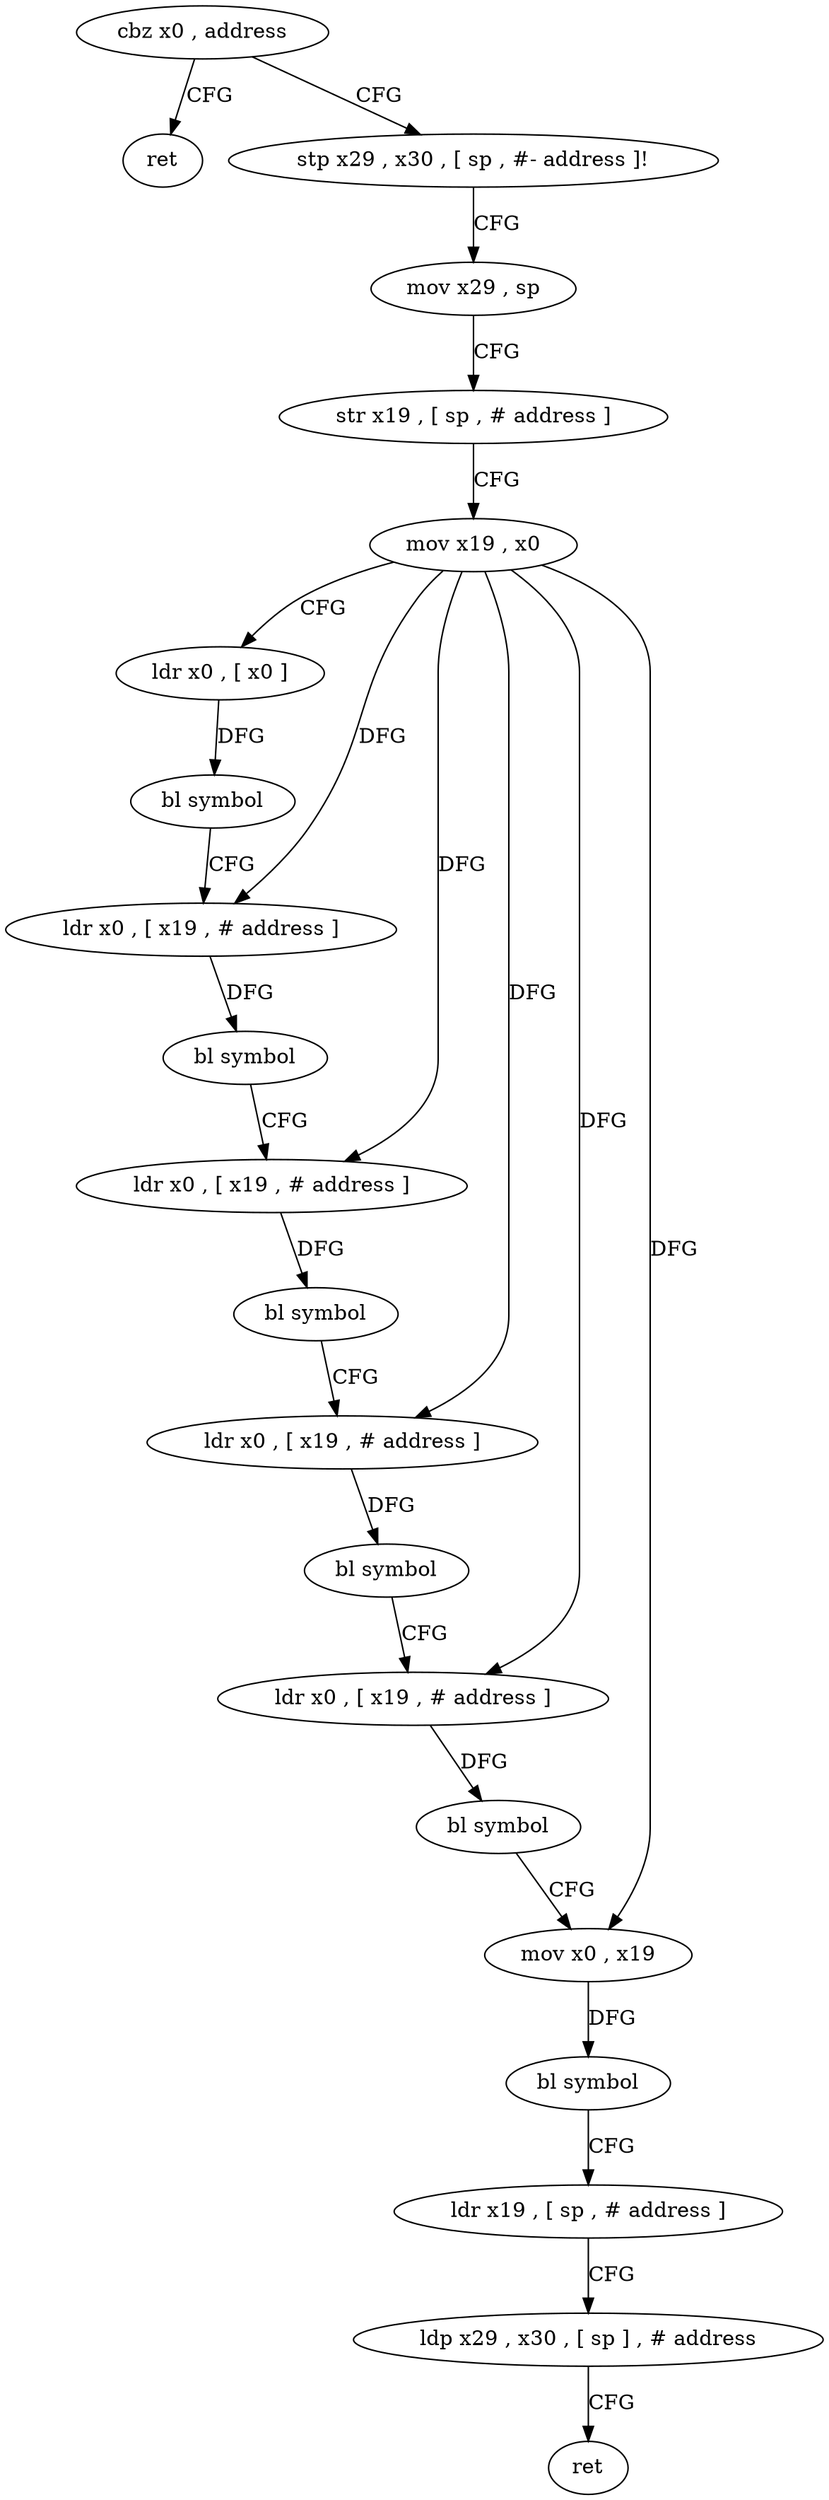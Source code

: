 digraph "func" {
"84048" [label = "cbz x0 , address" ]
"84128" [label = "ret" ]
"84052" [label = "stp x29 , x30 , [ sp , #- address ]!" ]
"84056" [label = "mov x29 , sp" ]
"84060" [label = "str x19 , [ sp , # address ]" ]
"84064" [label = "mov x19 , x0" ]
"84068" [label = "ldr x0 , [ x0 ]" ]
"84072" [label = "bl symbol" ]
"84076" [label = "ldr x0 , [ x19 , # address ]" ]
"84080" [label = "bl symbol" ]
"84084" [label = "ldr x0 , [ x19 , # address ]" ]
"84088" [label = "bl symbol" ]
"84092" [label = "ldr x0 , [ x19 , # address ]" ]
"84096" [label = "bl symbol" ]
"84100" [label = "ldr x0 , [ x19 , # address ]" ]
"84104" [label = "bl symbol" ]
"84108" [label = "mov x0 , x19" ]
"84112" [label = "bl symbol" ]
"84116" [label = "ldr x19 , [ sp , # address ]" ]
"84120" [label = "ldp x29 , x30 , [ sp ] , # address" ]
"84124" [label = "ret" ]
"84048" -> "84128" [ label = "CFG" ]
"84048" -> "84052" [ label = "CFG" ]
"84052" -> "84056" [ label = "CFG" ]
"84056" -> "84060" [ label = "CFG" ]
"84060" -> "84064" [ label = "CFG" ]
"84064" -> "84068" [ label = "CFG" ]
"84064" -> "84076" [ label = "DFG" ]
"84064" -> "84084" [ label = "DFG" ]
"84064" -> "84092" [ label = "DFG" ]
"84064" -> "84100" [ label = "DFG" ]
"84064" -> "84108" [ label = "DFG" ]
"84068" -> "84072" [ label = "DFG" ]
"84072" -> "84076" [ label = "CFG" ]
"84076" -> "84080" [ label = "DFG" ]
"84080" -> "84084" [ label = "CFG" ]
"84084" -> "84088" [ label = "DFG" ]
"84088" -> "84092" [ label = "CFG" ]
"84092" -> "84096" [ label = "DFG" ]
"84096" -> "84100" [ label = "CFG" ]
"84100" -> "84104" [ label = "DFG" ]
"84104" -> "84108" [ label = "CFG" ]
"84108" -> "84112" [ label = "DFG" ]
"84112" -> "84116" [ label = "CFG" ]
"84116" -> "84120" [ label = "CFG" ]
"84120" -> "84124" [ label = "CFG" ]
}

